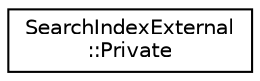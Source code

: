 digraph "类继承关系图"
{
 // INTERACTIVE_SVG=YES
 // LATEX_PDF_SIZE
  edge [fontname="Helvetica",fontsize="10",labelfontname="Helvetica",labelfontsize="10"];
  node [fontname="Helvetica",fontsize="10",shape=record];
  rankdir="LR";
  Node0 [label="SearchIndexExternal\l::Private",height=0.2,width=0.4,color="black", fillcolor="white", style="filled",URL="$d1/db6/struct_search_index_external_1_1_private.html",tooltip=" "];
}
